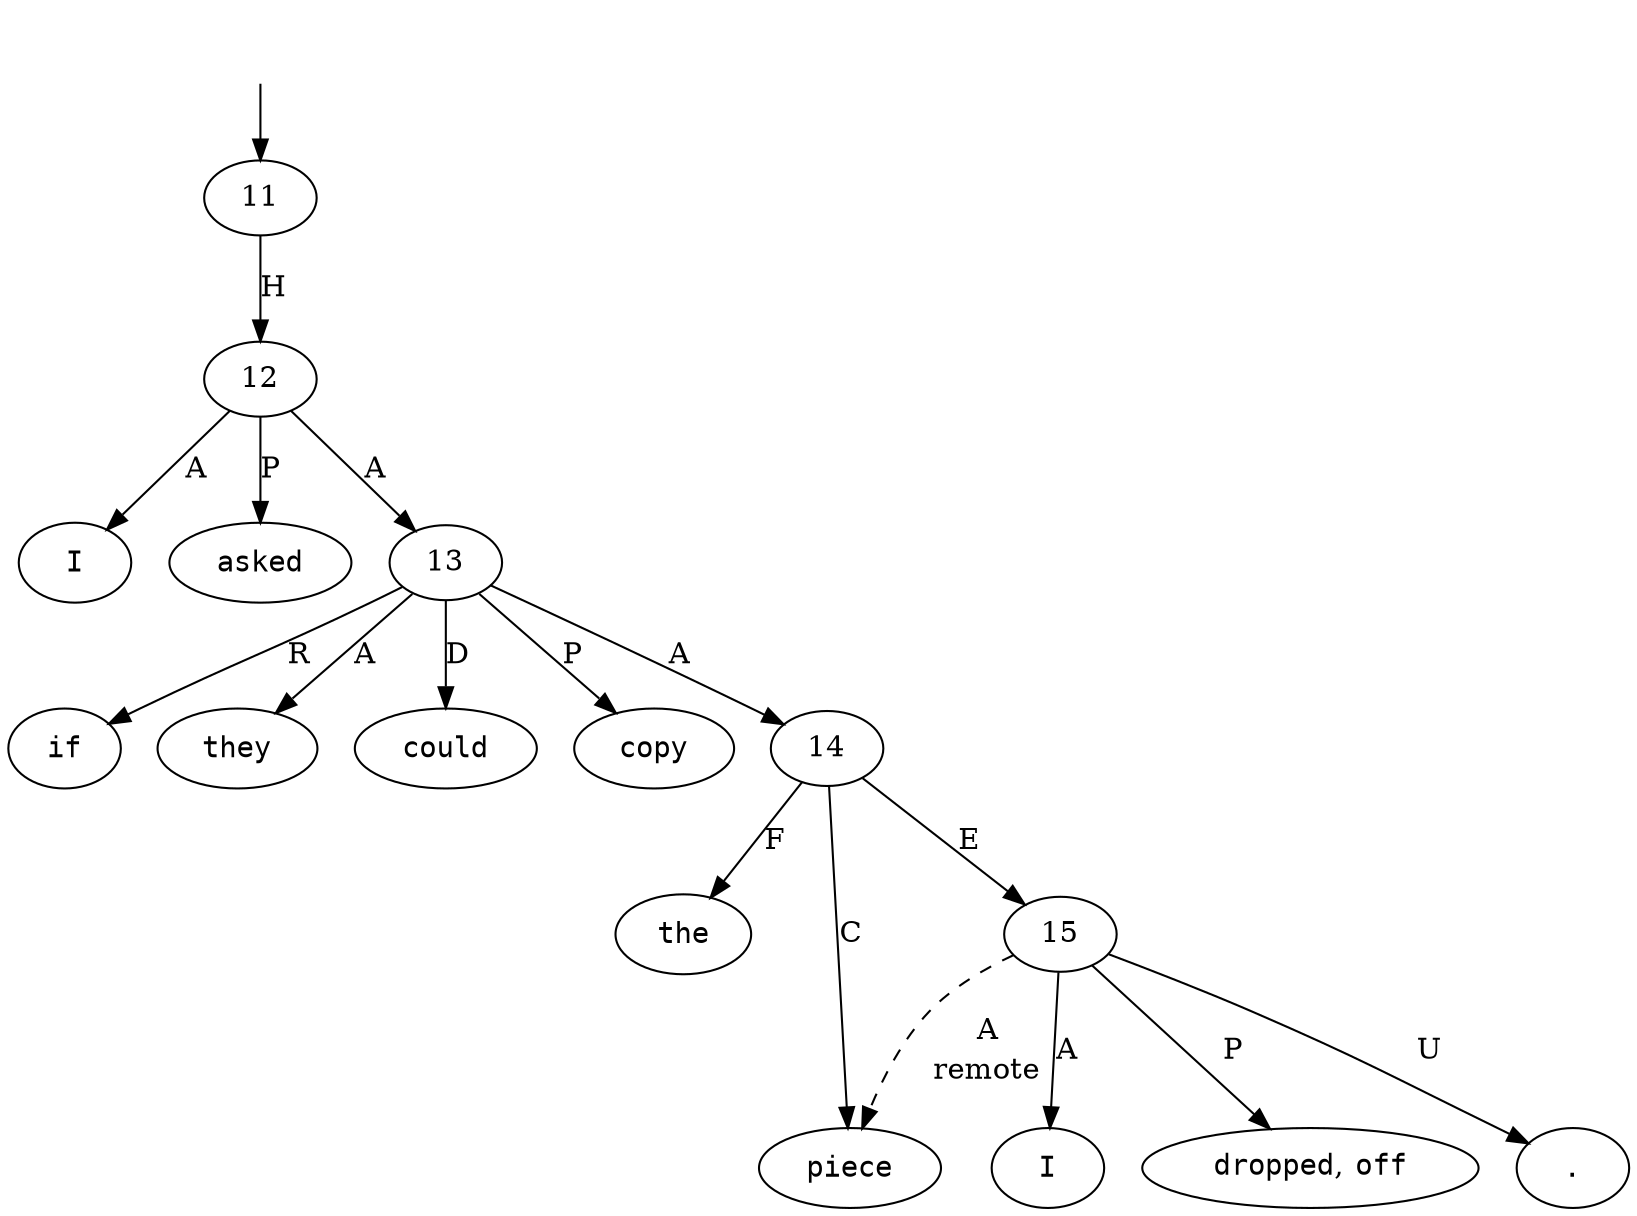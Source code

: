 digraph "345182-0003" {
  top [ style=invis ];
  top -> 11;
  0 [ shape=oval, label=<<table align="center" border="0" cellspacing="0"><tr><td colspan="2"><font face="Courier">I</font></td></tr></table>> ];
  1 [ shape=oval, label=<<table align="center" border="0" cellspacing="0"><tr><td colspan="2"><font face="Courier">asked</font></td></tr></table>> ];
  2 [ shape=oval, label=<<table align="center" border="0" cellspacing="0"><tr><td colspan="2"><font face="Courier">if</font></td></tr></table>> ];
  3 [ shape=oval, label=<<table align="center" border="0" cellspacing="0"><tr><td colspan="2"><font face="Courier">they</font></td></tr></table>> ];
  4 [ shape=oval, label=<<table align="center" border="0" cellspacing="0"><tr><td colspan="2"><font face="Courier">could</font></td></tr></table>> ];
  5 [ shape=oval, label=<<table align="center" border="0" cellspacing="0"><tr><td colspan="2"><font face="Courier">copy</font></td></tr></table>> ];
  6 [ shape=oval, label=<<table align="center" border="0" cellspacing="0"><tr><td colspan="2"><font face="Courier">the</font></td></tr></table>> ];
  7 [ shape=oval, label=<<table align="center" border="0" cellspacing="0"><tr><td colspan="2"><font face="Courier">piece</font></td></tr></table>> ];
  8 [ shape=oval, label=<<table align="center" border="0" cellspacing="0"><tr><td colspan="2"><font face="Courier">I</font></td></tr></table>> ];
  9 [ shape=oval, label=<<table align="center" border="0" cellspacing="0"><tr><td colspan="2"><font face="Courier">dropped</font>,&nbsp;<font face="Courier">off</font></td></tr></table>> ];
  10 [ shape=oval, label=<<table align="center" border="0" cellspacing="0"><tr><td colspan="2"><font face="Courier">.</font></td></tr></table>> ];
  11 -> 12 [ label="H" ];
  12 -> 1 [ label="P" ];
  12 -> 0 [ label="A" ];
  12 -> 13 [ label="A" ];
  13 -> 4 [ label="D" ];
  13 -> 5 [ label="P" ];
  13 -> 14 [ label="A" ];
  13 -> 2 [ label="R" ];
  13 -> 3 [ label="A" ];
  14 -> 7 [ label="C" ];
  14 -> 6 [ label="F" ];
  14 -> 15 [ label="E" ];
  15 -> 7 [ label=<<table align="center" border="0" cellspacing="0"><tr><td colspan="1">A</td></tr><tr><td>remote</td></tr></table>>, style=dashed ];
  15 -> 10 [ label="U" ];
  15 -> 8 [ label="A" ];
  15 -> 9 [ label="P" ];
}

